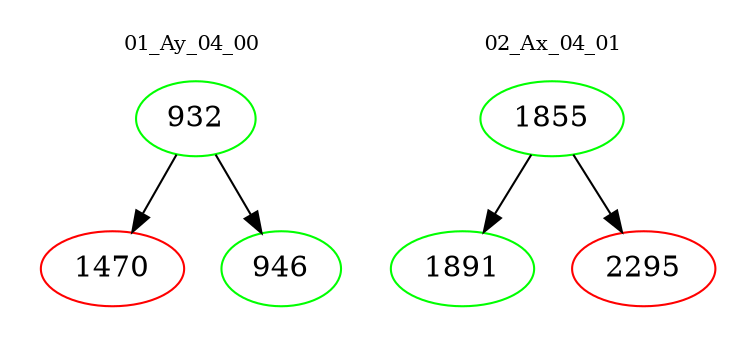 digraph{
subgraph cluster_0 {
color = white
label = "01_Ay_04_00";
fontsize=10;
T0_932 [label="932", color="green"]
T0_932 -> T0_1470 [color="black"]
T0_1470 [label="1470", color="red"]
T0_932 -> T0_946 [color="black"]
T0_946 [label="946", color="green"]
}
subgraph cluster_1 {
color = white
label = "02_Ax_04_01";
fontsize=10;
T1_1855 [label="1855", color="green"]
T1_1855 -> T1_1891 [color="black"]
T1_1891 [label="1891", color="green"]
T1_1855 -> T1_2295 [color="black"]
T1_2295 [label="2295", color="red"]
}
}
